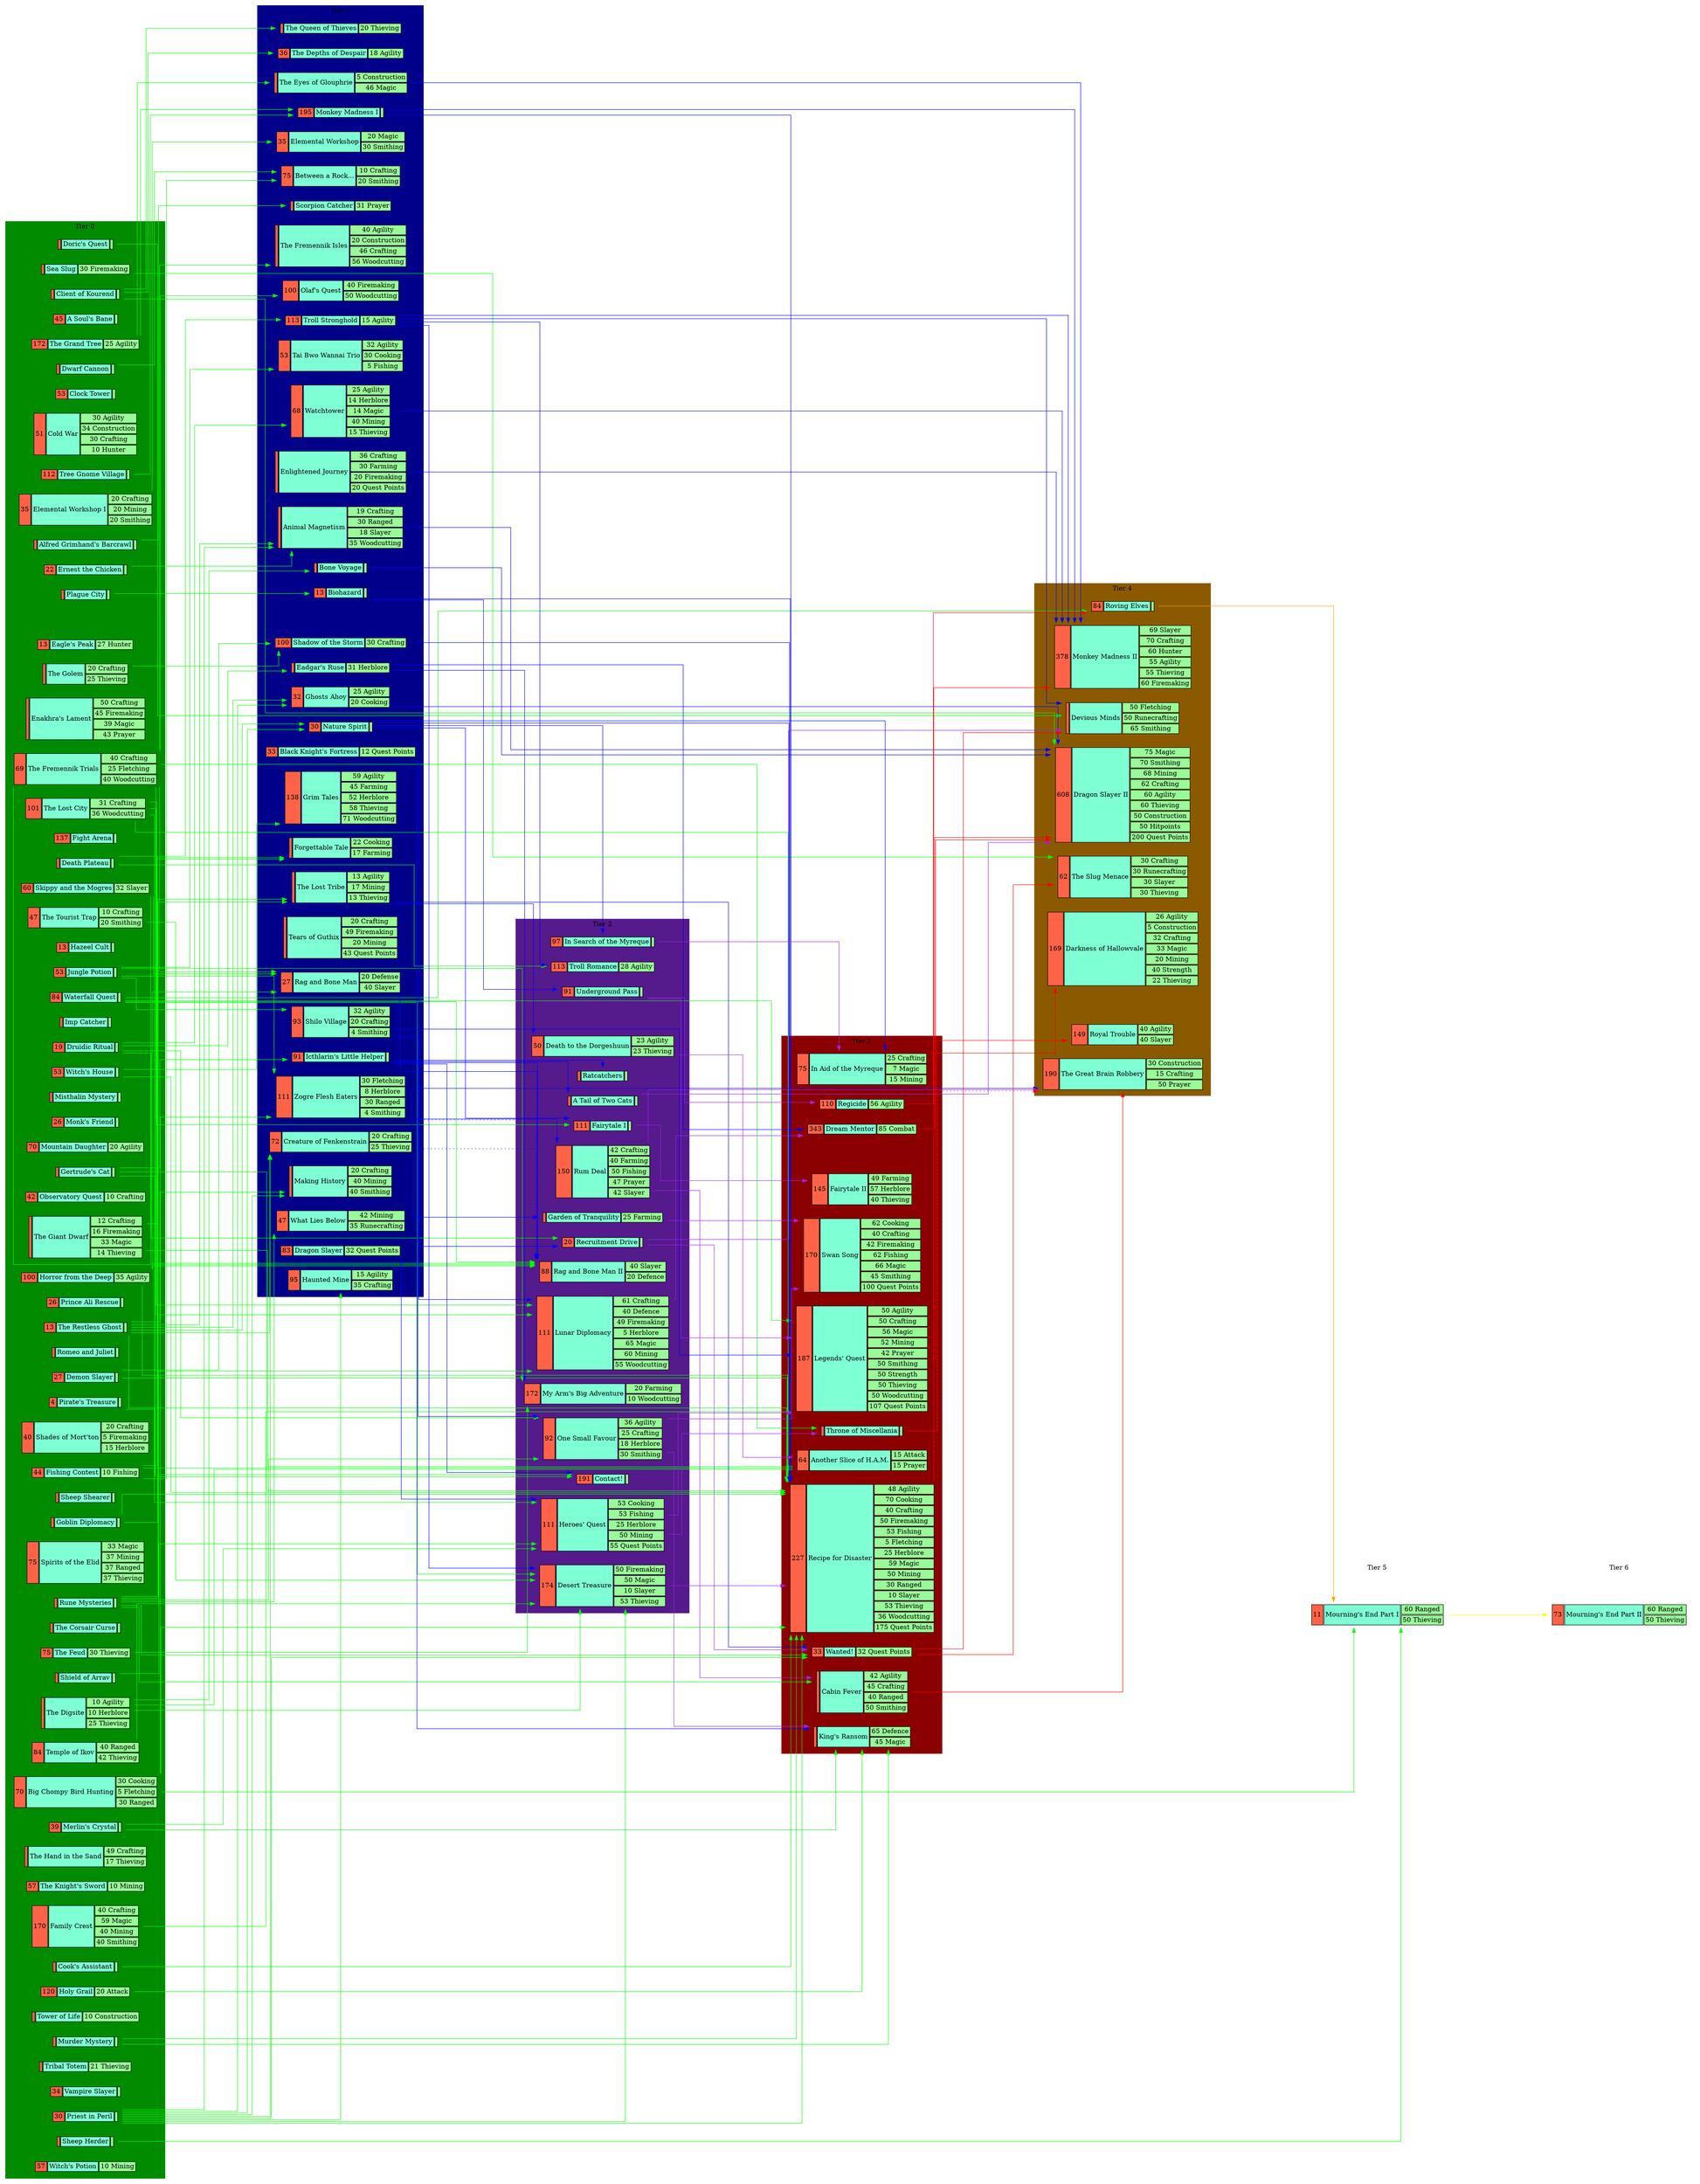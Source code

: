 digraph G {
	rankdir=LR;
	ranksep=3;
	splines=ortho;
	{
		node [style=invis];
		"Tier 0"->"Tier 1"->"Tier 2"->"Tier 3"->"Tier 4"->"Tier 5"->"Tier 6" [style=invis];
	}
	{	// Node Shapes
		node [shape=none]
		M1 [label=<<table border="0" cellborder="1"><tr><td bgcolor="tomato"></td><td bgcolor="aquamarine">Alfred Grimhand's Barcrawl</td><td bgcolor="palegreen"></td></tr></table>>];
		M12 [label=<<table border="0" cellborder="1"><tr><td bgcolor="tomato">60</td><td bgcolor="aquamarine">Skippy and the Mogres</td><td bgcolor="palegreen">32 Slayer</td></tr></table>>];
		1 [label=<<table border="0" cellborder="1"><tr><td bgcolor="tomato">45</td><td bgcolor="aquamarine">A Soul's Bane</td><td bgcolor="palegreen"></td></tr></table>>];
		2 [label=<<table border="0" cellborder="1"><tr><td bgcolor="tomato" rowspan="3">70</td><td bgcolor="aquamarine" rowspan="3">Big Chompy Bird Hunting</td><td bgcolor="palegreen">30 Cooking</td></tr><tr><td bgcolor="palegreen">5 Fletching</td></tr><tr><td bgcolor="palegreen">30 Ranged</td></tr></table>>];
		3 [label=<<table border="0" cellborder="1"><tr><td bgcolor="tomato"></td><td bgcolor="aquamarine">Client of Kourend</td><td bgcolor="palegreen"></td></tr></table>>];
		4 [label=<<table border="0" cellborder="1"><tr><td bgcolor="tomato">53</td><td bgcolor="aquamarine">Clock Tower</td><td bgcolor="palegreen"></td></tr></table>>];
		5 [label=<<table border="0" cellborder="1"><tr><td bgcolor="tomato" rowspan="4">51</td><td bgcolor="aquamarine" rowspan="4">Cold War</td><td bgcolor="palegreen">30 Agility</td></tr><tr><td bgcolor="palegreen">34 Construction</td></tr><tr><td bgcolor="palegreen">30 Crafting</td></tr><tr><td bgcolor="palegreen">10 Hunter</td></tr></table>>];
		6 [label=<<table border="0" cellborder="1"><tr><td bgcolor="tomato"></td><td bgcolor="aquamarine">Cook's Assistant</td><td bgcolor="palegreen"></td></tr></table>>];
		7 [label=<<table border="0" cellborder="1"><tr><td bgcolor="tomato"></td><td bgcolor="aquamarine">Death Plateau</td><td bgcolor="palegreen"></td></tr></table>>];
		8 [label=<<table border="0" cellborder="1"><tr><td bgcolor="tomato">27</td><td bgcolor="aquamarine">Demon Slayer</td><td bgcolor="palegreen"></td></tr></table>>];
		9 [label=<<table border="0" cellborder="1"><tr><td bgcolor="tomato"></td><td bgcolor="aquamarine">Doric's Quest</td><td bgcolor="palegreen"></td></tr></table>>];
		10 [label=<<table border="0" cellborder="1"><tr><td bgcolor="tomato">19</td><td bgcolor="aquamarine">Druidic Ritual</td><td bgcolor="palegreen"></td></tr></table>>];
		11 [label=<<table border="0" cellborder="1"><tr><td bgcolor="tomato"></td><td bgcolor="aquamarine">Dwarf Cannon</td><td bgcolor="palegreen"></td></tr></table>>];
		12 [label=<<table border="0" cellborder="1"><tr><td bgcolor="tomato">13</td><td bgcolor="aquamarine">Eagle's Peak</td><td bgcolor="palegreen">27 Hunter</td></tr></table>>];
		13 [label=<<table border="0" cellborder="1"><tr><td bgcolor="tomato" rowspan="3">35</td><td bgcolor="aquamarine" rowspan="3">Elemental Workshop I</td><td bgcolor="palegreen">20 Crafting</td></tr><tr><td bgcolor="palegreen">20 Mining</td></tr><tr><td bgcolor="palegreen">20 Smithing</td></tr></table>>];
		14 [label=<<table border="0" cellborder="1"><tr><td bgcolor="tomato" rowspan="4"></td><td bgcolor="aquamarine" rowspan="4">Enakhra's Lament</td><td bgcolor="palegreen">50 Crafting</td></tr><tr><td bgcolor="palegreen">45 Firemaking</td></tr><tr><td bgcolor="palegreen">39 Magic</td></tr><tr><td bgcolor="palegreen">43 Prayer</td></tr></table>>];
		15 [label=<<table border="0" cellborder="1"><tr><td bgcolor="tomato">22</td><td bgcolor="aquamarine">Ernest the Chicken</td><td bgcolor="palegreen"></td></tr></table>>];
		16 [label=<<table border="0" cellborder="1"><tr><td bgcolor="tomato" rowspan="4">170</td><td bgcolor="aquamarine" rowspan="4">Family Crest</td><td bgcolor="palegreen">40 Crafting</td></tr><tr><td bgcolor="palegreen">59 Magic</td></tr><tr><td bgcolor="palegreen">40 Mining</td></tr><tr><td bgcolor="palegreen">40 Smithing</td></tr></table>>];
		17 [label=<<table border="0" cellborder="1"><tr><td bgcolor="tomato">137</td><td bgcolor="aquamarine">Fight Arena</td><td bgcolor="palegreen"></td></tr></table>>];
		18 [label=<<table border="0" cellborder="1"><tr><td bgcolor="tomato">44</td><td bgcolor="aquamarine">Fishing Contest</td><td bgcolor="palegreen">10 Fishing</td></tr></table>>];
		19 [label=<<table border="0" cellborder="1"><tr><td bgcolor="tomato"></td><td bgcolor="aquamarine">Gertrude's Cat</td><td bgcolor="palegreen"></td></tr></table>>];
		20 [label=<<table border="0" cellborder="1"><tr><td bgcolor="tomato"></td><td bgcolor="aquamarine">Goblin Diplomacy</td><td bgcolor="palegreen"></td></tr></table>>];
		21 [label=<<table border="0" cellborder="1"><tr><td bgcolor="tomato">13</td><td bgcolor="aquamarine">Hazeel Cult</td><td bgcolor="palegreen"></td></tr></table>>];
		22 [label=<<table border="0" cellborder="1"><tr><td bgcolor="tomato">120</td><td bgcolor="aquamarine">Holy Grail</td><td bgcolor="palegreen">20 Attack</td></tr></table>>];
		23 [label=<<table border="0" cellborder="1"><tr><td bgcolor="tomato">100</td><td bgcolor="aquamarine">Horror from the Deep</td><td bgcolor="palegreen">35 Agility</td></tr></table>>];
		24 [label=<<table border="0" cellborder="1"><tr><td bgcolor="tomato"></td><td bgcolor="aquamarine">Imp Catcher</td><td bgcolor="palegreen"></td></tr></table>>];
		25 [label=<<table border="0" cellborder="1"><tr><td bgcolor="tomato">53</td><td bgcolor="aquamarine">Jungle Potion</td><td bgcolor="palegreen"></td></tr></table>>];
		26 [label=<<table border="0" cellborder="1"><tr><td bgcolor="tomato">39</td><td bgcolor="aquamarine">Merlin's Crystal</td><td bgcolor="palegreen"></td></tr></table>>];
		27 [label=<<table border="0" cellborder="1"><tr><td bgcolor="tomato"></td><td bgcolor="aquamarine">Misthalin Mystery</td><td bgcolor="palegreen"></td></tr></table>>];
		28 [label=<<table border="0" cellborder="1"><tr><td bgcolor="tomato">26</td><td bgcolor="aquamarine">Monk's Friend</td><td bgcolor="palegreen"></td></tr></table>>];
		29 [label=<<table border="0" cellborder="1"><tr><td bgcolor="tomato">70</td><td bgcolor="aquamarine">Mountain Daughter</td><td bgcolor="palegreen">20 Agility</td></tr></table>>];
		30 [label=<<table border="0" cellborder="1"><tr><td bgcolor="tomato"></td><td bgcolor="aquamarine">Murder Mystery</td><td bgcolor="palegreen"></td></tr></table>>];
		31 [label=<<table border="0" cellborder="1"><tr><td bgcolor="tomato">42</td><td bgcolor="aquamarine">Observatory Quest</td><td bgcolor="palegreen">10 Crafting</td></tr></table>>];
		32 [label=<<table border="0" cellborder="1"><tr><td bgcolor="tomato">4</td><td bgcolor="aquamarine">Pirate's Treasure</td><td bgcolor="palegreen"></td></tr></table>>];
		33 [label=<<table border="0" cellborder="1"><tr><td bgcolor="tomato"></td><td bgcolor="aquamarine">Plague City</td><td bgcolor="palegreen"></td></tr></table>>];
		34 [label=<<table border="0" cellborder="1"><tr><td bgcolor="tomato">26</td><td bgcolor="aquamarine">Prince Ali Rescue</td><td bgcolor="palegreen"></td></tr></table>>];
		35 [label=<<table border="0" cellborder="1"><tr><td bgcolor="tomato">30</td><td bgcolor="aquamarine">Priest in Peril</td><td bgcolor="palegreen"></td></tr></table>>];
		36 [label=<<table border="0" cellborder="1"><tr><td bgcolor="tomato"></td><td bgcolor="aquamarine">Romeo and Juliet</td><td bgcolor="palegreen"></td></tr></table>>];
		37 [label=<<table border="0" cellborder="1"><tr><td bgcolor="tomato"></td><td bgcolor="aquamarine">Rune Mysteries</td><td bgcolor="palegreen"></td></tr></table>>];
		38 [label=<<table border="0" cellborder="1"><tr><td bgcolor="tomato"></td><td bgcolor="aquamarine">Sea Slug</td><td bgcolor="palegreen">30 Firemaking</td></tr></table>>];
		39 [label=<<table border="0" cellborder="1"><tr><td bgcolor="tomato" rowspan="3">40</td><td bgcolor="aquamarine" rowspan="3">Shades of Mort'ton</td><td bgcolor="palegreen">20 Crafting</td></tr><tr><td bgcolor="palegreen">5 Firemaking</td></tr><tr><td bgcolor="palegreen">15 Herblore</td></tr></table>>];
		40 [label=<<table border="0" cellborder="1"><tr><td bgcolor="tomato"></td><td bgcolor="aquamarine">Sheep Herder</td><td bgcolor="palegreen"></td></tr></table>>];
		41 [label=<<table border="0" cellborder="1"><tr><td bgcolor="tomato"></td><td bgcolor="aquamarine">Sheep Shearer</td><td bgcolor="palegreen"></td></tr></table>>];
		42 [label=<<table border="0" cellborder="1"><tr><td bgcolor="tomato"></td><td bgcolor="aquamarine">Shield of Arrav</td><td bgcolor="palegreen"></td></tr></table>>];
		43 [label=<<table border="0" cellborder="1"><tr><td bgcolor="tomato" rowspan="4">75</td><td bgcolor="aquamarine" rowspan="4">Spirits of the Elid</td><td bgcolor="palegreen">33 Magic</td></tr><tr><td bgcolor="palegreen">37 Mining</td></tr><tr><td bgcolor="palegreen">37 Ranged</td></tr><tr><td bgcolor="palegreen">37 Thieving</td></tr></table>>];
		44 [label=<<table border="0" cellborder="1"><tr><td bgcolor="tomato" rowspan="2">84</td><td bgcolor="aquamarine" rowspan="2">Temple of Ikov</td><td bgcolor="palegreen">40 Ranged</td></tr><tr><td bgcolor="palegreen">42 Thieving</td></tr></table>>];
		45 [label=<<table border="0" cellborder="1"><tr><td bgcolor="tomato"></td><td bgcolor="aquamarine">The Corsair Curse</td><td bgcolor="palegreen"></td></tr></table>>];
		46 [label=<<table border="0" cellborder="1"><tr><td bgcolor="tomato" rowspan="3"></td><td bgcolor="aquamarine" rowspan="3">The Digsite</td><td bgcolor="palegreen">10 Agility</td></tr><tr><td bgcolor="palegreen">10 Herblore</td></tr><tr><td bgcolor="palegreen">25 Thieving</td></tr></table>>];
		47 [label=<<table border="0" cellborder="1"><tr><td bgcolor="tomato">75</td><td bgcolor="aquamarine">The Feud</td><td bgcolor="palegreen">30 Thieving</td></tr></table>>];
		48 [label=<<table border="0" cellborder="1"><tr><td bgcolor="tomato" rowspan="3">69</td><td bgcolor="aquamarine" rowspan="3">The Fremennik Trials</td><td bgcolor="palegreen">40 Crafting</td></tr><tr><td bgcolor="palegreen">25 Fletching</td></tr><tr><td bgcolor="palegreen">40 Woodcutting</td></tr></table>>];
		49 [label=<<table border="0" cellborder="1"><tr><td bgcolor="tomato" rowspan="4"></td><td bgcolor="aquamarine" rowspan="4">The Giant Dwarf</td><td bgcolor="palegreen">12 Crafting</td></tr><tr><td bgcolor="palegreen">16 Firemaking</td></tr><tr><td bgcolor="palegreen">33 Magic</td></tr><tr><td bgcolor="palegreen">14 Thieving</td></tr></table>>];
		50 [label=<<table border="0" cellborder="1"><tr><td bgcolor="tomato" rowspan="2"></td><td bgcolor="aquamarine" rowspan="2">The Golem</td><td bgcolor="palegreen">20 Crafting</td></tr><tr><td bgcolor="palegreen">25 Thieving</td></tr></table>>];
		51 [label=<<table border="0" cellborder="1"><tr><td bgcolor="tomato">172</td><td bgcolor="aquamarine">The Grand Tree</td><td bgcolor="palegreen">25 Agility</td></tr></table>>];
		52 [label=<<table border="0" cellborder="1"><tr><td bgcolor="tomato" rowspan="2"></td><td bgcolor="aquamarine" rowspan="2">The Hand in the Sand</td><td bgcolor="palegreen">49 Crafting</td></tr><tr><td bgcolor="palegreen">17 Thieving</td></tr></table>>];
		53 [label=<<table border="0" cellborder="1"><tr><td bgcolor="tomato">57</td><td bgcolor="aquamarine">The Knight's Sword</td><td bgcolor="palegreen">10 Mining</td></tr></table>>];
		54 [label=<<table border="0" cellborder="1"><tr><td bgcolor="tomato" rowspan="2">101</td><td bgcolor="aquamarine" rowspan="2">The Lost City</td><td bgcolor="palegreen">31 Crafting</td></tr><tr><td bgcolor="palegreen">36 Woodcutting</td></tr></table>>];
		55 [label=<<table border="0" cellborder="1"><tr><td bgcolor="tomato">13</td><td bgcolor="aquamarine">The Restless Ghost</td><td bgcolor="palegreen"></td></tr></table>>];
		56 [label=<<table border="0" cellborder="1"><tr><td bgcolor="tomato" rowspan="2">47</td><td bgcolor="aquamarine" rowspan="2">The Tourist Trap</td><td bgcolor="palegreen">10 Crafting</td></tr><tr><td bgcolor="palegreen">20 Smithing</td></tr></table>>];
		57 [label=<<table border="0" cellborder="1"><tr><td bgcolor="tomato"></td><td bgcolor="aquamarine">Tower of Life</td><td bgcolor="palegreen">10 Construction</td></tr></table>>];
		58 [label=<<table border="0" cellborder="1"><tr><td bgcolor="tomato">112</td><td bgcolor="aquamarine">Tree Gnome Village</td><td bgcolor="palegreen"></td></tr></table>>];
		59 [label=<<table border="0" cellborder="1"><tr><td bgcolor="tomato"></td><td bgcolor="aquamarine">Tribal Totem</td><td bgcolor="palegreen">21 Thieving</td></tr></table>>];
		60 [label=<<table border="0" cellborder="1"><tr><td bgcolor="tomato">34</td><td bgcolor="aquamarine">Vampire Slayer</td><td bgcolor="palegreen"></td></tr></table>>];
		61 [label=<<table border="0" cellborder="1"><tr><td bgcolor="tomato">84</td><td bgcolor="aquamarine">Waterfall Quest</td><td bgcolor="palegreen"></td></tr></table>>];
		62 [label=<<table border="0" cellborder="1"><tr><td bgcolor="tomato">53</td><td bgcolor="aquamarine">Witch's House</td><td bgcolor="palegreen"></td></tr></table>>];
		63 [label=<<table border="0" cellborder="1"><tr><td bgcolor="tomato">57</td><td bgcolor="aquamarine">Witch's Potion</td><td bgcolor="palegreen">10 Mining</td></tr></table>>];
		64 [label=<<table border="0" cellborder="1"><tr><td bgcolor="tomato" rowspan="4"></td><td bgcolor="aquamarine" rowspan="4">Animal Magnetism</td><td bgcolor="palegreen">19 Crafting</td></tr><tr><td bgcolor="palegreen">30 Ranged</td></tr><tr><td bgcolor="palegreen">18 Slayer</td></tr><tr><td bgcolor="palegreen">35 Woodcutting</td></tr></table>>];
		65 [label=<<table border="0" cellborder="1"><tr><td bgcolor="tomato" rowspan="2">75</td><td bgcolor="aquamarine" rowspan="2">Between a Rock...</td><td bgcolor="palegreen">10 Crafting</td></tr><tr><td bgcolor="palegreen">20 Smithing</td></tr></table>>];
		66 [label=<<table border="0" cellborder="1"><tr><td bgcolor="tomato">13</td><td bgcolor="aquamarine">Biohazard</td><td bgcolor="palegreen"></td></tr></table>>];
		67 [label=<<table border="0" cellborder="1"><tr><td bgcolor="tomato">33</td><td bgcolor="aquamarine">Black Knight's Fortress</td><td bgcolor="palegreen">12 Quest Points</td></tr></table>>];
		68 [label=<<table border="0" cellborder="1"><tr><td bgcolor="tomato"></td><td bgcolor="aquamarine">Bone Voyage</td><td bgcolor="palegreen"></td></tr></table>>];
		69 [label=<<table border="0" cellborder="1"><tr><td bgcolor="tomato" rowspan="2">72</td><td bgcolor="aquamarine" rowspan="2">Creature of Fenkenstrain</td><td bgcolor="palegreen">20 Crafting</td></tr><tr><td bgcolor="palegreen">25 Thieving</td></tr></table>>];
		70 [label=<<table border="0" cellborder="1"><tr><td bgcolor="tomato">83</td><td bgcolor="aquamarine">Dragon Slayer</td><td bgcolor="palegreen">32 Quest Points</td></tr></table>>];
		71 [label=<<table border="0" cellborder="1"><tr><td bgcolor="tomato"></td><td bgcolor="aquamarine">Eadgar's Ruse</td><td bgcolor="palegreen">31 Herblore</td></tr></table>>];
		72 [label=<<table border="0" cellborder="1"><tr><td bgcolor="tomato" rowspan="2">35</td><td bgcolor="aquamarine" rowspan="2">Elemental Workshop</td><td bgcolor="palegreen">20 Magic</td></tr><tr><td bgcolor="palegreen">30 Smithing</td></tr></table>>];
		73 [label=<<table border="0" cellborder="1"><tr><td bgcolor="tomato" rowspan="4"></td><td bgcolor="aquamarine" rowspan="4">Enlightened Journey</td><td bgcolor="palegreen">36 Crafting</td></tr><tr><td bgcolor="palegreen">30 Farming</td></tr><tr><td bgcolor="palegreen">20 Firemaking</td></tr><tr><td bgcolor="palegreen">20 Quest Points</td></tr></table>>];
		74 [label=<<table border="0" cellborder="1"><tr><td bgcolor="tomato" rowspan="2"></td><td bgcolor="aquamarine" rowspan="2">Forgettable Tale</td><td bgcolor="palegreen">22 Cooking</td></tr><tr><td bgcolor="palegreen">17 Farming</td></tr></table>>];
		75 [label=<<table border="0" cellborder="1"><tr><td bgcolor="tomato" rowspan="2">32</td><td bgcolor="aquamarine" rowspan="2">Ghosts Ahoy</td><td bgcolor="palegreen">25 Agility</td></tr><tr><td bgcolor="palegreen">20 Cooking</td></tr></table>>];
		76 [label=<<table border="0" cellborder="1"><tr><td bgcolor="tomato" rowspan="5">138</td><td bgcolor="aquamarine" rowspan="5">Grim Tales</td><td bgcolor="palegreen">59 Agility</td></tr><tr><td bgcolor="palegreen">45 Farming</td></tr><tr><td bgcolor="palegreen">52 Herblore</td></tr><tr><td bgcolor="palegreen">58 Thieving</td></tr><tr><td bgcolor="palegreen">71 Woodcutting</td></tr></table>>];
		77 [label=<<table border="0" cellborder="1"><tr><td bgcolor="tomato" rowspan="2">95</td><td bgcolor="aquamarine" rowspan="2">Haunted Mine</td><td bgcolor="palegreen">15 Agility</td></tr><tr><td bgcolor="palegreen">35 Crafting</td></tr></table>>];
		78 [label=<<table border="0" cellborder="1"><tr><td bgcolor="tomato">91</td><td bgcolor="aquamarine">Icthlarin's Little Helper</td><td bgcolor="palegreen"></td></tr></table>>];
		79 [label=<<table border="0" cellborder="1"><tr><td bgcolor="tomato" rowspan="3"></td><td bgcolor="aquamarine" rowspan="3">Making History</td><td bgcolor="palegreen">20 Crafting</td></tr><tr><td bgcolor="palegreen">40 Mining</td></tr><tr><td bgcolor="palegreen">40 Smithing</td></tr></table>>];
		80 [label=<<table border="0" cellborder="1"><tr><td bgcolor="tomato">195</td><td bgcolor="aquamarine">Monkey Madness I</td><td bgcolor="palegreen"></td></tr></table>>];
		81 [label=<<table border="0" cellborder="1"><tr><td bgcolor="tomato">30</td><td bgcolor="aquamarine">Nature Spirit</td><td bgcolor="palegreen"></td></tr></table>>];
		82 [label=<<table border="0" cellborder="1"><tr><td bgcolor="tomato" rowspan="2">100</td><td bgcolor="aquamarine" rowspan="2">Olaf's Quest</td><td bgcolor="palegreen">40 Firemaking</td></tr><tr><td bgcolor="palegreen">50 Woodcutting</td></tr></table>>];
		83 [label=<<table border="0" cellborder="1"><tr><td bgcolor="tomato" rowspan="2">27</td><td bgcolor="aquamarine" rowspan="2">Rag and Bone Man</td><td bgcolor="palegreen">20 Defense</td></tr><tr><td bgcolor="palegreen">40 Slayer</td></tr></table>>];
		84 [label=<<table border="0" cellborder="1"><tr><td bgcolor="tomato"></td><td bgcolor="aquamarine">Scorpion Catcher</td><td bgcolor="palegreen">31 Prayer</td></tr></table>>];
		85 [label=<<table border="0" cellborder="1"><tr><td bgcolor="tomato">100</td><td bgcolor="aquamarine">Shadow of the Storm</td><td bgcolor="palegreen">30 Crafting</td></tr></table>>];
		86 [label=<<table border="0" cellborder="1"><tr><td bgcolor="tomato" rowspan="3">93</td><td bgcolor="aquamarine" rowspan="3">Shilo Village</td><td bgcolor="palegreen">32 Agility</td></tr><tr><td bgcolor="palegreen">20 Crafting</td></tr><tr><td bgcolor="palegreen">4 Smithing</td></tr></table>>];
		87 [label=<<table border="0" cellborder="1"><tr><td bgcolor="tomato" rowspan="3">53</td><td bgcolor="aquamarine" rowspan="3">Tai Bwo Wannai Trio</td><td bgcolor="palegreen">32 Agility</td></tr><tr><td bgcolor="palegreen">30 Cooking</td></tr><tr><td bgcolor="palegreen">5 Fishing</td></tr></table>>];
		88 [label=<<table border="0" cellborder="1"><tr><td bgcolor="tomato" rowspan="4"></td><td bgcolor="aquamarine" rowspan="4">Tears of Guthix</td><td bgcolor="palegreen">20 Crafting</td></tr><tr><td bgcolor="palegreen">49 Firemaking</td></tr><tr><td bgcolor="palegreen">20 Mining</td></tr><tr><td bgcolor="palegreen">43 Quest Points</td></tr></table>>];
		89 [label=<<table border="0" cellborder="1"><tr><td bgcolor="tomato">36</td><td bgcolor="aquamarine">The Depths of Despair</td><td bgcolor="palegreen">18 Agility</td></tr></table>>];
		90 [label=<<table border="0" cellborder="1"><tr><td bgcolor="tomato" rowspan="2"></td><td bgcolor="aquamarine" rowspan="2">The Eyes of Glouphrie</td><td bgcolor="palegreen">5 Construction</td></tr><tr><td bgcolor="palegreen">46 Magic</td></tr></table>>];
		91 [label=<<table border="0" cellborder="1"><tr><td bgcolor="tomato" rowspan="4"></td>122<td bgcolor="aquamarine" rowspan="4">The Fremennik Isles</td><td bgcolor="palegreen">40 Agility</td></tr><tr><td bgcolor="palegreen">20 Construction</td></tr><tr><td bgcolor="palegreen">46 Crafting</td></tr><tr><td bgcolor="palegreen">56 Woodcutting</td></tr></table>>];
		92 [label=<<table border="0" cellborder="1"><tr><td bgcolor="tomato" rowspan="3"></td><td bgcolor="aquamarine" rowspan="3">The Lost Tribe</td><td bgcolor="palegreen">13 Agility</td></tr><tr><td bgcolor="palegreen">17 Mining</td></tr><tr><td bgcolor="palegreen">13 Thieving</td></tr></table>>];
		93 [label=<<table border="0" cellborder="1"><tr><td bgcolor="tomato"></td><td bgcolor="aquamarine">The Queen of Thieves</td><td bgcolor="palegreen">20 Thieving</td></tr></table>>];
		94 [label=<<table border="0" cellborder="1"><tr><td bgcolor="tomato">113</td><td bgcolor="aquamarine">Troll Stronghold</td><td bgcolor="palegreen">15 Agility</td></tr></table>>];
		95 [label=<<table border="0" cellborder="1"><tr><td bgcolor="tomato" rowspan="5">68</td><td bgcolor="aquamarine" rowspan="5">Watchtower</td><td bgcolor="palegreen">25 Agility</td></tr><tr><td bgcolor="palegreen">14 Herblore</td></tr><tr><td bgcolor="palegreen">14 Magic</td></tr><tr><td bgcolor="palegreen">40 Mining</td></tr><tr><td bgcolor="palegreen">15 Thieving</td></tr></table>>];
		96 [label=<<table border="0" cellborder="1"><tr><td bgcolor="tomato" rowspan="2">47</td><td bgcolor="aquamarine" rowspan="2">What Lies Below</td><td bgcolor="palegreen">42 Mining</td></tr><tr><td bgcolor="palegreen">35 Runecrafting</td></tr></table>>];
		97 [label=<<table border="0" cellborder="1"><tr><td bgcolor="tomato" rowspan="4">111</td><td bgcolor="aquamarine" rowspan="4">Zogre Flesh Eaters</td><td bgcolor="palegreen">30 Fletching</td></tr><tr><td bgcolor="palegreen">8 Herblore</td></tr><tr><td bgcolor="palegreen">30 Ranged</td></tr><tr><td bgcolor="palegreen">4 Smithing</td></tr></table>>];
		98 [label=<<table border="0" cellborder="1"><tr><td bgcolor="tomato"></td><td bgcolor="aquamarine">A Tail of Two Cats</td><td bgcolor="palegreen"></td></tr></table>>];
		99 [label=<<table border="0" cellborder="1"><tr><td bgcolor="tomato">191</td><td bgcolor="aquamarine">Contact!</td><td bgcolor="palegreen"></td></tr></table>>];
		100 [label=<<table border="0" cellborder="1"><tr><td bgcolor="tomato" rowspan="2">50</td><td bgcolor="aquamarine" rowspan="2">Death to the Dorgeshuun</td><td bgcolor="palegreen">23 Agility</td></tr><tr><td bgcolor="palegreen">23 Thieving</td></tr></table>>];
		101 [label=<<table border="0" cellborder="1"><tr><td bgcolor="tomato" rowspan="4">174</td><td bgcolor="aquamarine" rowspan="4">Desert Treasure</td><td bgcolor="palegreen">50 Firemaking</td></tr><tr><td bgcolor="palegreen">50 Magic</td></tr><tr><td bgcolor="palegreen">10 Slayer</td></tr><tr><td bgcolor="palegreen">53 Thieving</td></tr></table>>];
		102 [label=<<table border="0" cellborder="1"><tr><td bgcolor="tomato">111</td><td bgcolor="aquamarine">Fairytale I</td><td bgcolor="palegreen"></td></tr></table>>];
		103 [label=<<table border="0" cellborder="1"><tr><td bgcolor="tomato"></td><td bgcolor="aquamarine">Garden of Tranquility</td><td bgcolor="palegreen">25 Farming</td></tr></table>>];
		104 [label=<<table border="0" cellborder="1"><tr><td bgcolor="tomato" rowspan="5">111</td><td bgcolor="aquamarine" rowspan="5">Heroes' Quest</td><td bgcolor="palegreen">53 Cooking</td></tr><tr><td bgcolor="palegreen">53 Fishing</td></tr><tr><td bgcolor="palegreen">25 Herblore</td></tr><tr><td bgcolor="palegreen">50 Mining</td></tr><tr><td bgcolor="palegreen">55 Quest Points</td></tr></table>>];
		105 [label=<<table border="0" cellborder="1"><tr><td bgcolor="tomato">97</td><td bgcolor="aquamarine">In Search of the Myreque</td><td bgcolor="palegreen"></td></tr></table>>];
		106 [label=<<table border="0" cellborder="1"><tr><td bgcolor="tomato" rowspan="7">111</td><td bgcolor="aquamarine" rowspan="7">Lunar Diplomacy</td><td bgcolor="palegreen">61 Crafting</td></tr><tr><td bgcolor="palegreen">40 Defence</td></tr><tr><td bgcolor="palegreen">49 Firemaking</td></tr><tr><td bgcolor="palegreen">5 Herblore</td></tr><tr><td bgcolor="palegreen">65 Magic</td></tr><tr><td bgcolor="palegreen">60 Mining</td></tr><tr><td bgcolor="palegreen">55 Woodcutting</td></tr></table>>];
		107 [label=<<table border="0" cellborder="1"><tr><td bgcolor="tomato" rowspan="2">172</td><td bgcolor="aquamarine" rowspan="2">My Arm's Big Adventure</td><td bgcolor="palegreen">20 Farming</td></tr><tr><td bgcolor="palegreen">10 Woodcutting</td></tr></table>>];
		108 [label=<<table border="0" cellborder="1"><tr><td bgcolor="tomato" rowspan="4">92</td><td bgcolor="aquamarine" rowspan="4">One Small Favour</td><td bgcolor="palegreen">36 Agility</td></tr><tr><td bgcolor="palegreen">25 Crafting</td></tr><tr><td bgcolor="palegreen">18 Herblore</td></tr><tr><td bgcolor="palegreen">30 Smithing</td></tr></table>>];
		109 [label=<<table border="0" cellborder="1"><tr><td bgcolor="tomato" rowspan="2">88</td><td bgcolor="aquamarine" rowspan="2">Rag and Bone Man II</td><td bgcolor="palegreen">40 Slayer</td></tr><tr><td bgcolor="palegreen">20 Defence</td></tr></table>>];
		110 [label=<<table border="0" cellborder="1"><tr><td bgcolor="tomato"></td><td bgcolor="aquamarine">Ratcatchers</td><td bgcolor="palegreen"></td></tr></table>>];
		111 [label=<<table border="0" cellborder="1"><tr><td bgcolor="tomato">20</td><td bgcolor="aquamarine">Recruitment Drive</td><td bgcolor="palegreen"></td></tr></table>>];
		112 [label=<<table border="0" cellborder="1"><tr><td bgcolor="tomato" rowspan="5">150</td><td bgcolor="aquamarine" rowspan="5">Rum Deal</td><td bgcolor="palegreen">42 Crafting</td></tr><tr><td bgcolor="palegreen">40 Farming</td></tr><tr><td bgcolor="palegreen">50 Fishing</td></tr><tr><td bgcolor="palegreen">47 Prayer</td></tr><tr><td bgcolor="palegreen">42 Slayer</td></tr></table>>];
		113 [label=<<table border="0" cellborder="1"><tr><td bgcolor="tomato">113</td><td bgcolor="aquamarine">Troll Romance</td><td bgcolor="palegreen">28 Agility</td></tr></table>>];
		114 [label=<<table border="0" cellborder="1"><tr><td bgcolor="tomato">91</td><td bgcolor="aquamarine">Underground Pass</td><td bgcolor="palegreen"></td></tr></table>>];
		115 [label=<<table border="0" cellborder="1"><tr><td bgcolor="tomato" rowspan="2">64</td><td bgcolor="aquamarine" rowspan="2">Another Slice of H.A.M.</td><td bgcolor="palegreen">15 Attack</td></tr><tr><td bgcolor="palegreen">15 Prayer</td></tr></table>>];
		116 [label=<<table border="0" cellborder="1"><tr><td bgcolor="tomato" rowspan="4"></td><td bgcolor="aquamarine" rowspan="4">Cabin Fever</td><td bgcolor="palegreen">42 Agility</td></tr><tr><td bgcolor="palegreen">45 Crafting</td></tr><tr><td bgcolor="palegreen">40 Ranged</td></tr><tr><td bgcolor="palegreen">50 Smithing</td></tr></table>>];
		117 [label=<<table border="0" cellborder="1"><tr><td bgcolor="tomato">343</td><td bgcolor="aquamarine">Dream Mentor</td><td bgcolor="palegreen">85 Combat</td></tr></table>>];
		118 [label=<<table border="0" cellborder="1"><tr><td bgcolor="tomato" rowspan="3">145</td><td bgcolor="aquamarine" rowspan="3">Fairytale II</td><td bgcolor="palegreen">49 Farming</td></tr><tr><td bgcolor="palegreen">57 Herblore</td></tr><tr><td bgcolor="palegreen">40 Thieving</td></tr></table>>];
		119 [label=<<table border="0" cellborder="1"><tr><td bgcolor="tomato" rowspan="3">75</td><td bgcolor="aquamarine" rowspan="3">In Aid of the Myreque</td><td bgcolor="palegreen">25 Crafting</td></tr><tr><td bgcolor="palegreen">7 Magic</td></tr><tr><td bgcolor="palegreen">15 Mining</td></tr></table>>];
		120 [label=<<table border="0" cellborder="1"><tr><td bgcolor="tomato" rowspan="2"></td><td bgcolor="aquamarine" rowspan="2">King's Ransom</td><td bgcolor="palegreen">65 Defence</td></tr><tr><td bgcolor="palegreen">45 Magic</td></tr></table>>];
		121 [label=<<table border="0" cellborder="1"><tr><td bgcolor="tomato" rowspan="10">187</td><td bgcolor="aquamarine" rowspan="10">Legends' Quest</td><td bgcolor="palegreen">50 Agility</td></tr><tr><td bgcolor="palegreen">50 Crafting</td></tr><tr><td bgcolor="palegreen">56 Magic</td></tr><tr><td bgcolor="palegreen">52 Mining</td></tr><tr><td bgcolor="palegreen">42 Prayer</td></tr><tr><td bgcolor="palegreen">50 Smithing</td></tr><tr><td bgcolor="palegreen">50 Strength</td></tr><tr><td bgcolor="palegreen">50 Thieving</td></tr><tr><td bgcolor="palegreen">50 Woodcutting</td></tr><tr><td bgcolor="palegreen">107 Quest Points</td></tr></table>>];
		122 [label=<<table border="0" cellborder="1"><tr><td bgcolor="tomato" rowspan="14">227</td><td bgcolor="aquamarine" rowspan="14">Recipe for Disaster</td><td bgcolor="palegreen">48 Agility</td></tr><tr><td bgcolor="palegreen">70 Cooking</td></tr><tr><td bgcolor="palegreen">40 Crafting</td></tr><tr><td bgcolor="palegreen">50 Firemaking</td></tr><tr><td bgcolor="palegreen">53 Fishing</td></tr><tr><td bgcolor="palegreen">5 Fletching</td></tr><tr><td bgcolor="palegreen">25 Herblore</td></tr><tr><td bgcolor="palegreen">59 Magic</td></tr><tr><td bgcolor="palegreen">50 Mining</td></tr><tr><td bgcolor="palegreen">30 Ranged</td></tr><tr><td bgcolor="palegreen">10 Slayer</td></tr><tr><td bgcolor="palegreen">53 Thieving</td></tr><tr><td bgcolor="palegreen">36 Woodcutting</td></tr><tr><td bgcolor="palegreen">175 Quest Points</td></tr></table>>];
		123 [label=<<table border="0" cellborder="1"><tr><td bgcolor="tomato">110</td><td bgcolor="aquamarine">Regicide</td><td bgcolor="palegreen">56 Agility</td></tr></table>>];
		124 [label=<<table border="0" cellborder="1"><tr><td bgcolor="tomato" rowspan="7">170</td><td bgcolor="aquamarine" rowspan="7">Swan Song</td><td bgcolor="palegreen">62 Cooking</td></tr><tr><td bgcolor="palegreen">40 Crafting</td></tr><tr><td bgcolor="palegreen">42 Firemaking</td></tr><tr><td bgcolor="palegreen">62 Fishing</td></tr><tr><td bgcolor="palegreen">66 Magic</td></tr><tr><td bgcolor="palegreen">45 Smithing</td></tr><tr><td bgcolor="palegreen">100 Quest Points</td></tr></table>>];
		125 [label=<<table border="0" cellborder="1"><tr><td bgcolor="tomato"></td><td bgcolor="aquamarine">Throne of Miscellania</td><td bgcolor="palegreen"></td></tr></table>>];
		126 [label=<<table border="0" cellborder="1"><tr><td bgcolor="tomato">33</td><td bgcolor="aquamarine">Wanted!</td><td bgcolor="palegreen">32 Quest Points</td></tr></table>>];
		127 [label=<<table border="0" cellborder="1"><tr><td bgcolor="tomato" rowspan="7">169</td><td bgcolor="aquamarine" rowspan="7">Darkness of Hallowvale</td><td bgcolor="palegreen">26 Agility</td></tr><tr><td bgcolor="palegreen">5 Construction</td></tr><tr><td bgcolor="palegreen">32 Crafting</td></tr><tr><td bgcolor="palegreen">33 Magic</td></tr><tr><td bgcolor="palegreen">20 Mining</td></tr><tr><td bgcolor="palegreen">40 Strength</td></tr><tr><td bgcolor="palegreen">22 Thieving</td></tr></table>>];
		128 [label=<<table border="0" cellborder="1"><tr><td bgcolor="tomato" rowspan="3"></td><td bgcolor="aquamarine" rowspan="3">Devious Minds</td><td bgcolor="palegreen">50 Fletching</td></tr><tr><td bgcolor="palegreen">50 Runecrafting</td></tr><tr><td bgcolor="palegreen">65 Smithing</td></tr></table>>];
		129 [label=<<table border="0" cellborder="1"><tr><td bgcolor="tomato" rowspan="9">608</td><td bgcolor="aquamarine" rowspan="9">Dragon Slayer II</td><td bgcolor="palegreen">75 Magic</td></tr><tr><td bgcolor="palegreen">70 Smithing</td></tr><tr><td bgcolor="palegreen">68 Mining</td></tr><tr><td bgcolor="palegreen">62 Crafting</td></tr><tr><td bgcolor="palegreen">60 Agility</td></tr><tr><td bgcolor="palegreen">60 Thieving</td></tr><tr><td bgcolor="palegreen">50 Construction</td></tr><tr><td bgcolor="palegreen">50 Hitpoints</td></tr><tr><td bgcolor="palegreen">200 Quest Points</td></tr></table>>];
		130 [label=<<table border="0" cellborder="1"><tr><td bgcolor="tomato" rowspan="6">378</td><td bgcolor="aquamarine" rowspan="6">Monkey Madness II</td><td bgcolor="palegreen">69 Slayer</td></tr><tr><td bgcolor="palegreen">70 Crafting</td></tr><tr><td bgcolor="palegreen">60 Hunter</td></tr><tr><td bgcolor="palegreen">55 Agility</td></tr><tr><td bgcolor="palegreen">55 Thieving</td></tr><tr><td bgcolor="palegreen">60 Firemaking</td></tr></table>>];
		131 [label=<<table border="0" cellborder="1"><tr><td bgcolor="tomato">84</td><td bgcolor="aquamarine">Roving Elves</td><td bgcolor="palegreen"></td></tr></table>>];
		132 [label=<<table border="0" cellborder="1"><tr><td bgcolor="tomato" rowspan="2">149</td><td bgcolor="aquamarine" rowspan="2">Royal Trouble</td><td bgcolor="palegreen">40 Agility</td></tr><tr><td bgcolor="palegreen">40 Slayer</td></tr></table>>];
		133 [label=<<table border="0" cellborder="1"><tr><td bgcolor="tomato" rowspan="3">190</td><td bgcolor="aquamarine" rowspan="3">The Great Brain Robbery</td><td bgcolor="palegreen">30 Construction</td></tr><tr><td bgcolor="palegreen">15 Crafting</td></tr><tr><td bgcolor="palegreen">50 Prayer</td></tr></table>>];
		134 [label=<<table border="0" cellborder="1"><tr><td bgcolor="tomato" rowspan="4">62</td><td bgcolor="aquamarine" rowspan="4">The Slug Menace</td><td bgcolor="palegreen">30 Crafting</td></tr><tr><td bgcolor="palegreen">30 Runecrafting</td></tr><tr><td bgcolor="palegreen">30 Slayer</td></tr><tr><td bgcolor="palegreen">30 Thieving</td></tr></table>>];
		135 [label=<<table border="0" cellborder="1"><tr><td bgcolor="tomato" rowspan="2">11</td><td bgcolor="aquamarine" rowspan="2">Mourning's End Part I</td><td bgcolor="palegreen">60 Ranged</td></tr><tr><td bgcolor="palegreen">50 Thieving</td></tr></table>>];
		136 [label=<<table border="0" cellborder="1"><tr><td bgcolor="tomato" rowspan="2">73</td><td bgcolor="aquamarine" rowspan="2">Mourning's End Part II</td><td bgcolor="palegreen">60 Ranged</td></tr><tr><td bgcolor="palegreen">50 Thieving</td></tr></table>>];
	}
	subgraph cluster_tier0 {
		rank=same;
		style=filled;
		color=green4;
		labelloc=t;
		label="Tier 0";
		"Tier 0";
		M1;M12;
		1;2;3;4;5;6;7;8;9;10;11;12;13;14;15;16;17;18;19;20;21;22;23;24;25;26;27;28;29;30;31;32;33;
		34;35;36;37;38;39;40;41;42;43;44;45;46;47;48;49;50;51;52;53;54;55;56;57;58;59;60;61;62;63;
	}
	subgraph cluster_tier1 {
		rank=same;
		style=filled;
		color=blue4;
		labelloc=t;
		label="Tier 1";
		"Tier 1";
		64;65;66;67;68;69;70;71;72;73;74;75;76;77;78;79;80;81;82;83;84;85;86;87;88;89;90;91;92;93;94;95;96;97;
	}
	subgraph cluster_tier2 {
		rank=same;
		style=filled;
		color=purple4;
		labelloc=t;
		label="Tier 2";
		"Tier 2";
		98;99;100;101;102;103;104;105;106;107;108;109;110;111;112;113;114;
	}
	subgraph cluster_tier3 {
		rank=same;
		style=filled;
		color=red4;
		labelloc=t;
		label="Tier 3";
		"Tier 3";
		115;116;117;118;119;120;121;122;123;124;125;126;
	}
	subgraph cluster_tier4 {
		rank=same;
		style=filled;
		color=orange4;
		labelloc=t;
		label="Tier 4";
		"Tier 4";
		127;128;129;130;131;132;133;134;
	}
	subgraph cluster_tier5 {
		rank=same;
		style=filled;
		color=white;
		labelloc=t;
		label="Tier 5";
		"Tier 5";
		135;
	}
	subgraph cluster_tier6 {
		rank=same;
		style=filled;
		color=white;
		labelloc=t;
		label="Tier 6";
		"Tier 6";
		136;
	}
	edge [color=green]; // 1-63
	55,15,35->64;18,11->65;33->66;46->68;35,55->69;10->71;13->72;49,18->74;35,55->75;62->76;35->77;19->78;35,55->79;
	51,58->80;35,55->81;48->82;M12,48,23->83;M1->84;8,50->85 25->86;25->87;3->89;51->90;48->91;20,37->92;3->93;7->94;
	10->95;37->96;25,2->97;19,32->99;46,56,44,35,61->101;54->102;42,54,26->104;54,48,37->106;47,25->107;37,10->108;
	48,23,61,M12->109;10->111;7->113;46,49->115;37->116;26,22,30->120;16,61->121;6,18,20,2,8,30,35,55,62,19,54,23->122;
	48->125;37,35->126;9->128;3->129;61->131;38->134;2,40->135;
	edge [color=blue]; // 64-97
	78->98;78->99;92->100;94->101;81->102;69->103;70->104;81->105;86->106;71->107;86->108;83,78->109;78->110;
	97,69->109 [style=dotted];67->111;97->112;94->113;66->114;71->117;81->119;67->120;86->121;66,81,85,80->122;92->126;
	94->128;64,75,68->129;73,90,94,95,80->130;69->133;
	edge [color=purple]; // 98-114
	100->115;112->116;106->117;102->118;105->119;108->120;104,114->121;101->122;114->123;108,103->124;104->125;111->126;
	111->128;98->129;112->133;
	edge [color=red]; // 115-126
	119->127;126->128;121,117->129;122->130;123->131;125->132;116->133;122->133 [style=dotted];126->134;
	edge [color=orange]; // 127-134
	131->135;
	edge [color=yellow]; // 135
	135->136
}